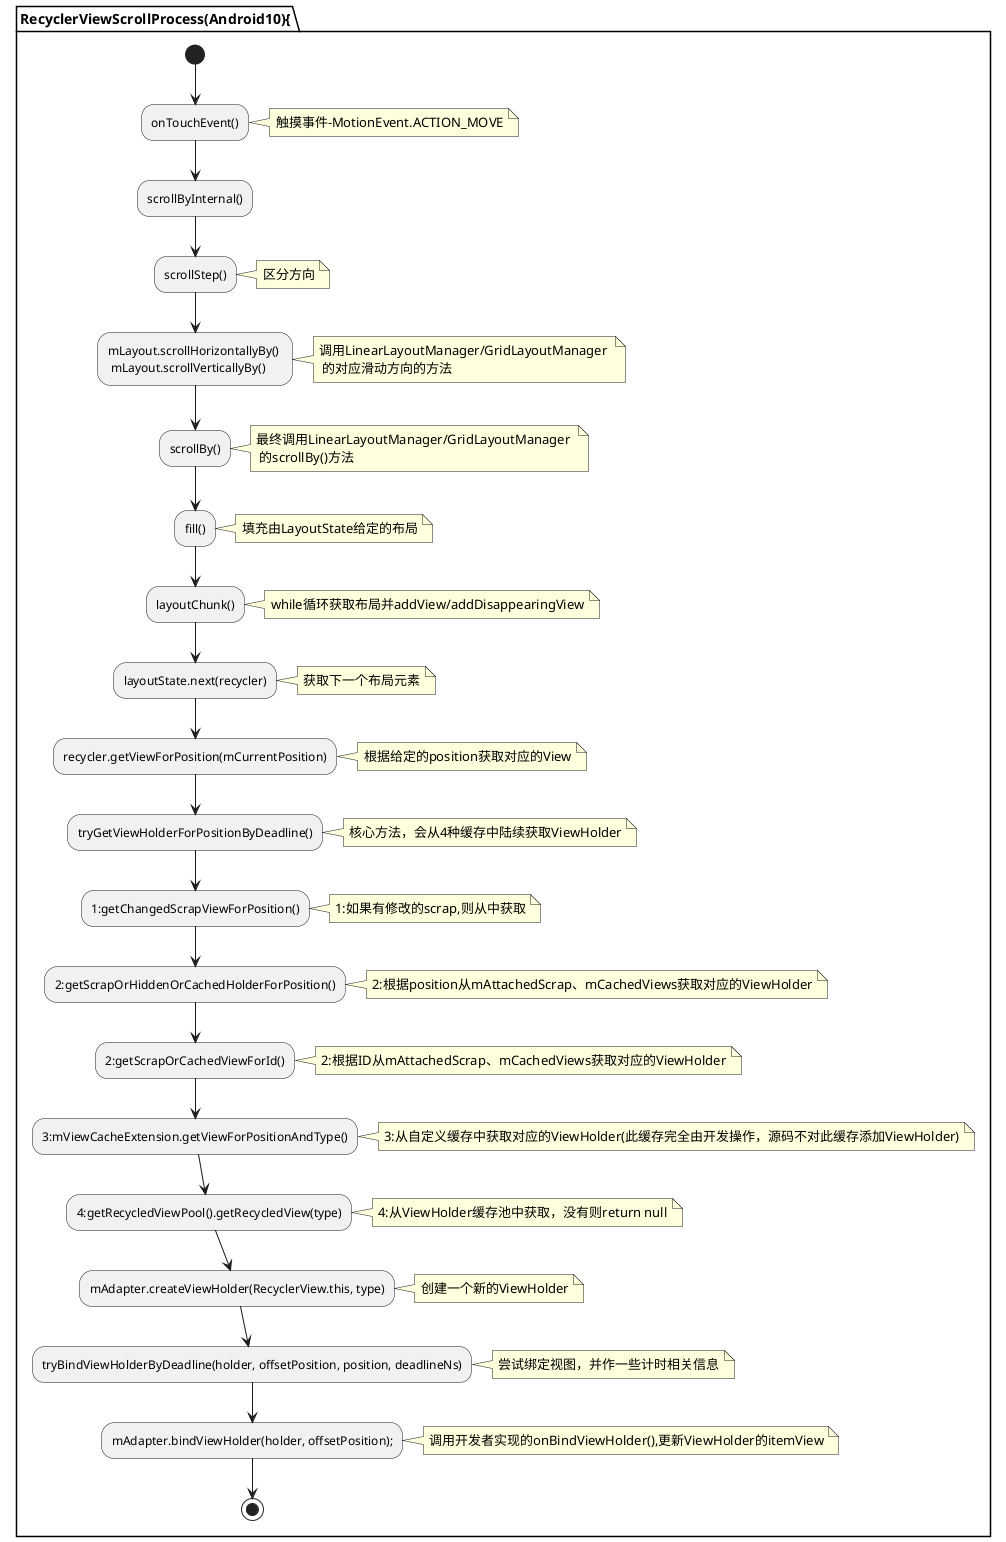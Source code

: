 @startuml
'https://plantuml.com/sequence-diagram

partition RecyclerViewScrollProcess(Android10){
(*) --> onTouchEvent()
note right: 触摸事件-MotionEvent.ACTION_MOVE
--> scrollByInternal()
--> scrollStep()
note right: 区分方向
--> mLayout.scrollHorizontallyBy() \n mLayout.scrollVerticallyBy()
note right:调用LinearLayoutManager/GridLayoutManager \n 的对应滑动方向的方法
--> scrollBy()
note right:最终调用LinearLayoutManager/GridLayoutManager \n 的scrollBy()方法
--> fill()
note right:填充由LayoutState给定的布局
--> layoutChunk()
note right:while循环获取布局并addView/addDisappearingView
--> layoutState.next(recycler)
note right:获取下一个布局元素
--> recycler.getViewForPosition(mCurrentPosition)
note right:根据给定的position获取对应的View
--> tryGetViewHolderForPositionByDeadline()
note right:核心方法，会从4种缓存中陆续获取ViewHolder
--> 1:getChangedScrapViewForPosition()
note right:1:如果有修改的scrap,则从中获取
--> 2:getScrapOrHiddenOrCachedHolderForPosition()
note right:2:根据position从mAttachedScrap、mCachedViews获取对应的ViewHolder
--> 2:getScrapOrCachedViewForId()
note right:2:根据ID从mAttachedScrap、mCachedViews获取对应的ViewHolder
--> 3:mViewCacheExtension.getViewForPositionAndType()
note right:3:从自定义缓存中获取对应的ViewHolder(此缓存完全由开发操作，源码不对此缓存添加ViewHolder)
--> 4:getRecycledViewPool().getRecycledView(type)
note right:4:从ViewHolder缓存池中获取，没有则return null
--> mAdapter.createViewHolder(RecyclerView.this, type)
note right:创建一个新的ViewHolder
--> tryBindViewHolderByDeadline(holder, offsetPosition, position, deadlineNs)
note right:尝试绑定视图，并作一些计时相关信息
--> mAdapter.bindViewHolder(holder, offsetPosition);
note right:调用开发者实现的onBindViewHolder(),更新ViewHolder的itemView
-->(*)

}
@enduml